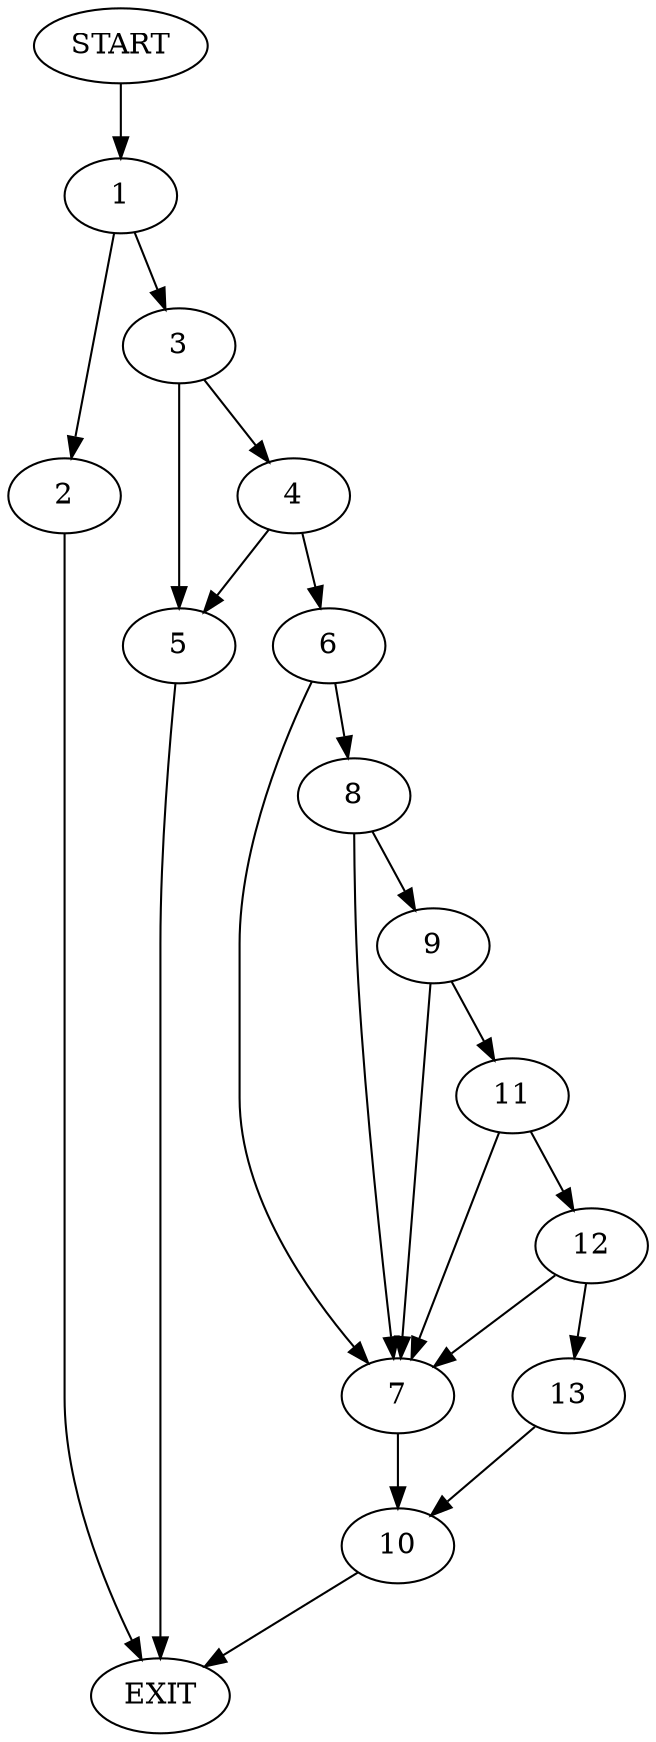 digraph {
0 [label="START"];
1;
2;
3;
4;
5;
6;
7;
8;
9;
10;
11;
12;
13;
14 [label="EXIT"];
0 -> 1;
1 -> 2;
1 -> 3;
2 -> 14;
3 -> 4;
3 -> 5;
5 -> 14;
4 -> 6;
4 -> 5;
6 -> 7;
6 -> 8;
8 -> 7;
8 -> 9;
7 -> 10;
9 -> 7;
9 -> 11;
11 -> 12;
11 -> 7;
12 -> 7;
12 -> 13;
13 -> 10;
10 -> 14;
}